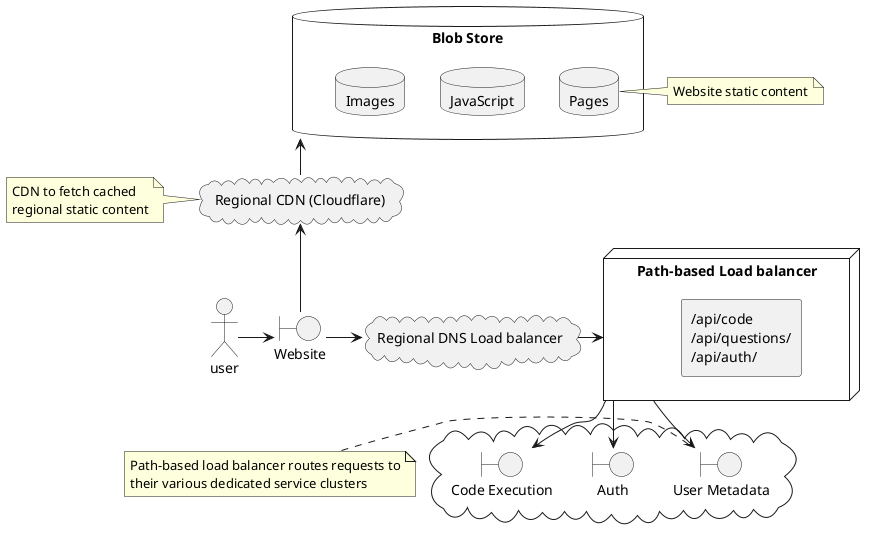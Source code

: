 @startuml "Auxilliary Services"

'UI static content (JavaScript, Pages, CSS, Images)
'(GCS, S3, Azure blob storage)
database blobstore as "Blob Store" {
    database JavaScript
    database Images
    database Pages
}
note right
    Website static content
end note

'Regional CDN
cloud cdn as "Regional CDN (Cloudflare)"
note left
    CDN to fetch cached
    regional static content
end note

cloud dns as "Regional DNS Load balancer"

actor user
boundary website as "Website"

node path as "Path-based Load balancer" {
    rectangle "/api/code\n/api/questions/\n/api/auth/"
}

cloud {
    boundary auth as "Auth"
    boundary codeexec as "Code Execution"
    boundary userdata as "User Metadata"
}
note left
    Path-based load balancer routes requests to
    their various dedicated service clusters
end note

user -right-> website
website -up-> cdn
cdn -up-> blobstore
website -right-> dns
dns -right-> path

path --> auth
path --> codeexec
path --> userdata

@enduml
